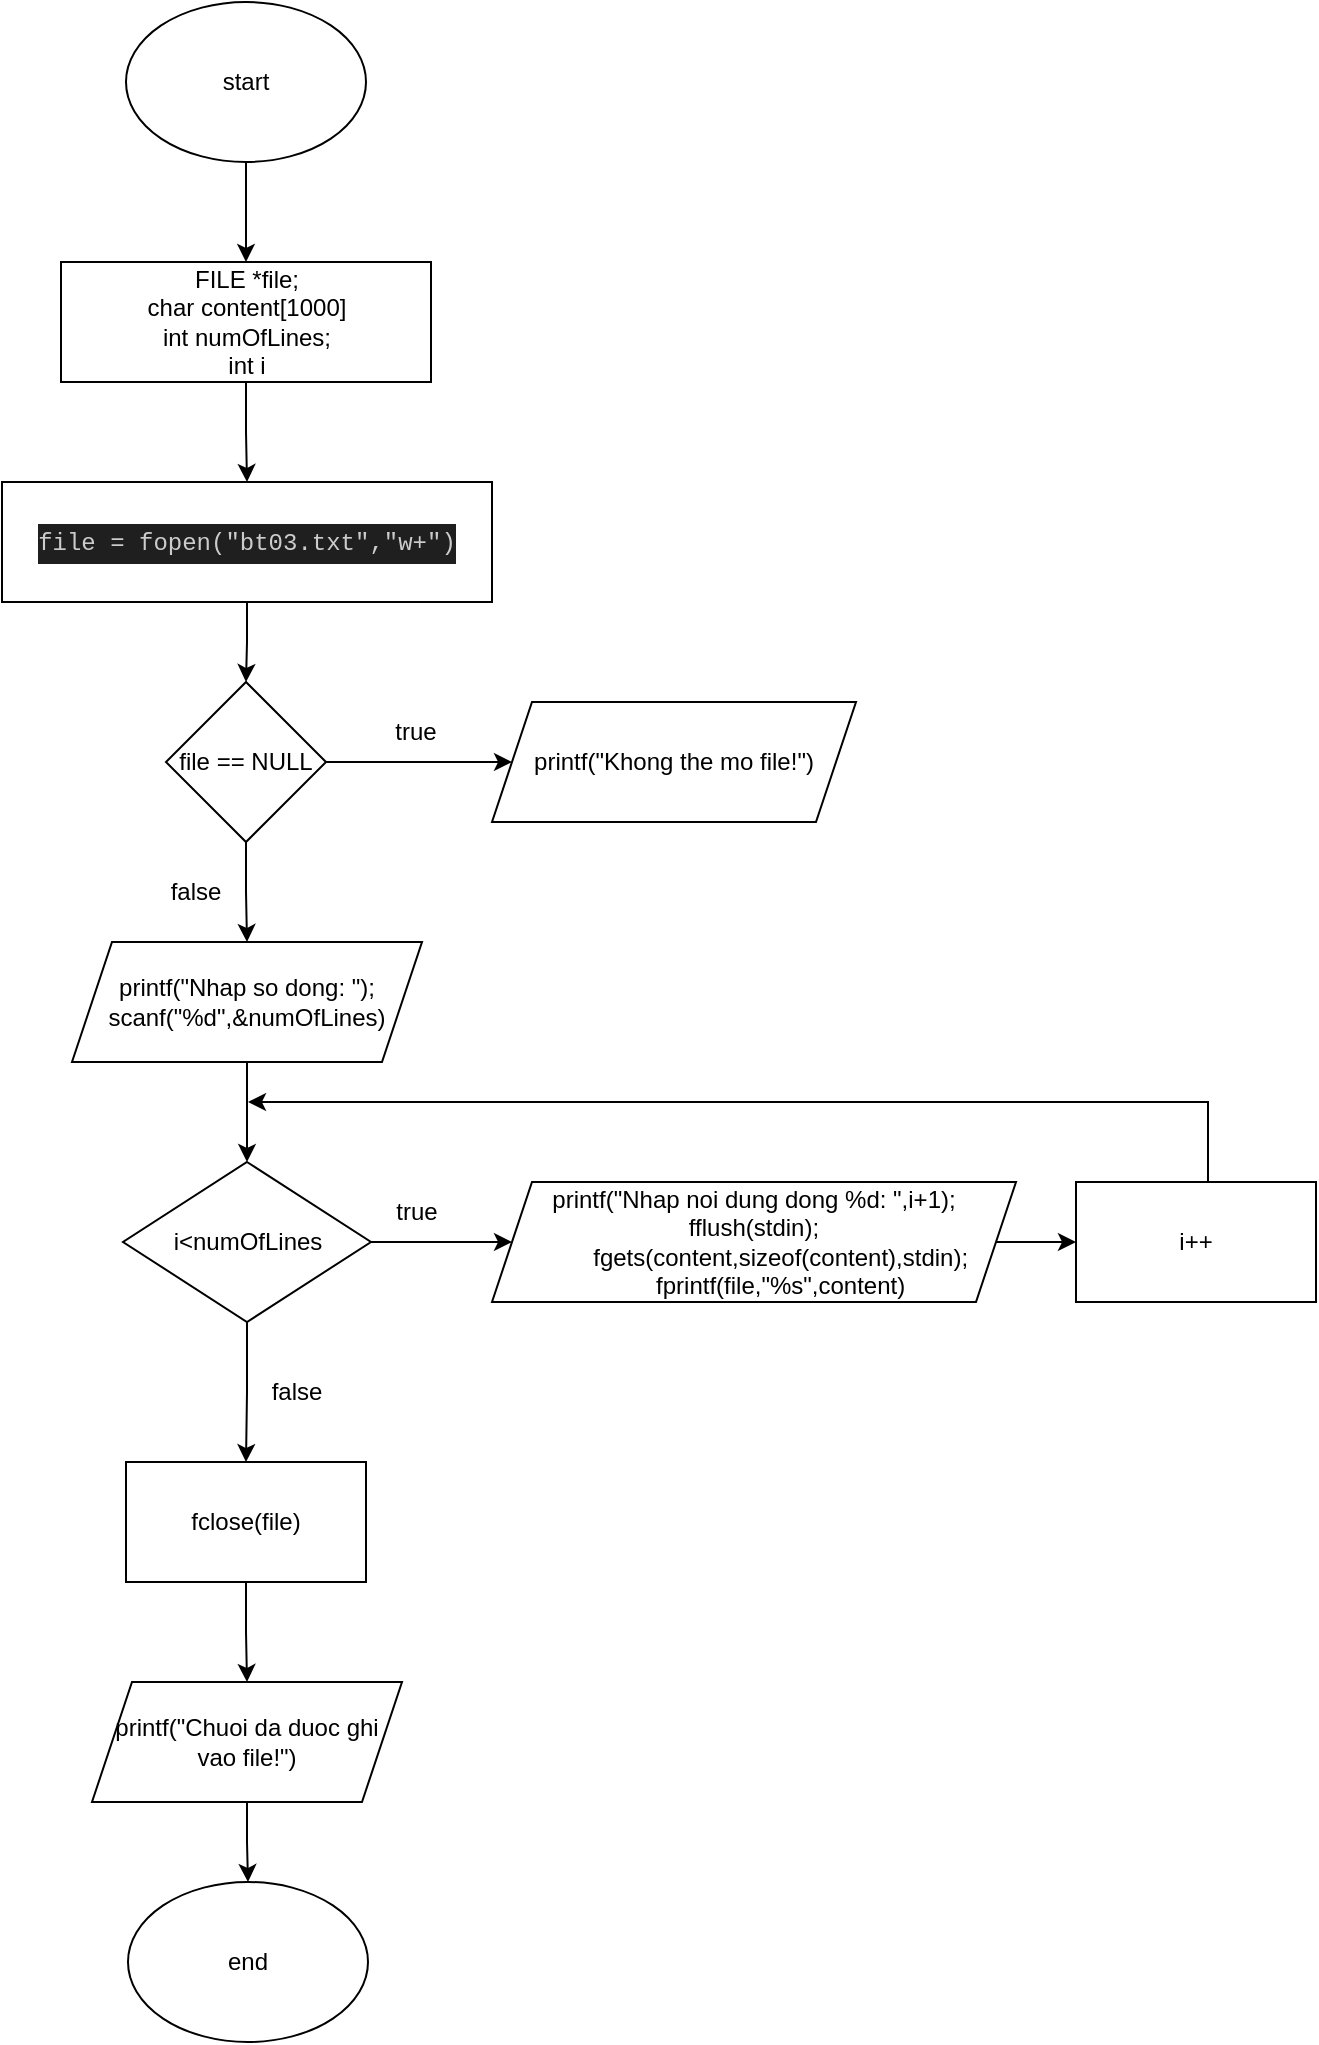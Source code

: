<mxfile version="22.1.5" type="device">
  <diagram id="C5RBs43oDa-KdzZeNtuy" name="Page-1">
    <mxGraphModel dx="1120" dy="478" grid="1" gridSize="10" guides="1" tooltips="1" connect="1" arrows="1" fold="1" page="1" pageScale="1" pageWidth="827" pageHeight="1169" math="0" shadow="0">
      <root>
        <mxCell id="WIyWlLk6GJQsqaUBKTNV-0" />
        <mxCell id="WIyWlLk6GJQsqaUBKTNV-1" parent="WIyWlLk6GJQsqaUBKTNV-0" />
        <mxCell id="6mDNWC-LGQarrIo2JmYS-0" value="" style="edgeStyle=orthogonalEdgeStyle;rounded=0;orthogonalLoop=1;jettySize=auto;html=1;entryX=0.5;entryY=0;entryDx=0;entryDy=0;" edge="1" parent="WIyWlLk6GJQsqaUBKTNV-1" source="6mDNWC-LGQarrIo2JmYS-1" target="6mDNWC-LGQarrIo2JmYS-27">
          <mxGeometry relative="1" as="geometry">
            <mxPoint x="425" y="180" as="targetPoint" />
          </mxGeometry>
        </mxCell>
        <mxCell id="6mDNWC-LGQarrIo2JmYS-1" value="start" style="ellipse;whiteSpace=wrap;html=1;" vertex="1" parent="WIyWlLk6GJQsqaUBKTNV-1">
          <mxGeometry x="365" y="20" width="120" height="80" as="geometry" />
        </mxCell>
        <mxCell id="6mDNWC-LGQarrIo2JmYS-2" value="" style="edgeStyle=orthogonalEdgeStyle;rounded=0;orthogonalLoop=1;jettySize=auto;html=1;exitX=0.5;exitY=1;exitDx=0;exitDy=0;" edge="1" parent="WIyWlLk6GJQsqaUBKTNV-1" source="6mDNWC-LGQarrIo2JmYS-27" target="6mDNWC-LGQarrIo2JmYS-5">
          <mxGeometry relative="1" as="geometry">
            <mxPoint x="425" y="260" as="sourcePoint" />
          </mxGeometry>
        </mxCell>
        <mxCell id="6mDNWC-LGQarrIo2JmYS-4" value="" style="edgeStyle=orthogonalEdgeStyle;rounded=0;orthogonalLoop=1;jettySize=auto;html=1;" edge="1" parent="WIyWlLk6GJQsqaUBKTNV-1" source="6mDNWC-LGQarrIo2JmYS-5" target="6mDNWC-LGQarrIo2JmYS-8">
          <mxGeometry relative="1" as="geometry" />
        </mxCell>
        <mxCell id="6mDNWC-LGQarrIo2JmYS-5" value="&lt;div style=&quot;background-color: rgb(31, 31, 31); line-height: 19px;&quot;&gt;&lt;font face=&quot;Consolas, Courier New, monospace&quot; color=&quot;#cccccc&quot;&gt;file = fopen(&quot;bt03.txt&quot;,&quot;w+&quot;)&lt;/font&gt;&lt;br&gt;&lt;/div&gt;" style="rounded=0;whiteSpace=wrap;html=1;" vertex="1" parent="WIyWlLk6GJQsqaUBKTNV-1">
          <mxGeometry x="303" y="260" width="245" height="60" as="geometry" />
        </mxCell>
        <mxCell id="6mDNWC-LGQarrIo2JmYS-6" value="" style="edgeStyle=orthogonalEdgeStyle;rounded=0;orthogonalLoop=1;jettySize=auto;html=1;" edge="1" parent="WIyWlLk6GJQsqaUBKTNV-1" source="6mDNWC-LGQarrIo2JmYS-8" target="6mDNWC-LGQarrIo2JmYS-9">
          <mxGeometry relative="1" as="geometry" />
        </mxCell>
        <mxCell id="6mDNWC-LGQarrIo2JmYS-29" style="edgeStyle=orthogonalEdgeStyle;rounded=0;orthogonalLoop=1;jettySize=auto;html=1;" edge="1" parent="WIyWlLk6GJQsqaUBKTNV-1" source="6mDNWC-LGQarrIo2JmYS-8" target="6mDNWC-LGQarrIo2JmYS-28">
          <mxGeometry relative="1" as="geometry" />
        </mxCell>
        <mxCell id="6mDNWC-LGQarrIo2JmYS-8" value="file == NULL" style="rhombus;whiteSpace=wrap;html=1;rounded=0;" vertex="1" parent="WIyWlLk6GJQsqaUBKTNV-1">
          <mxGeometry x="385" y="360" width="80" height="80" as="geometry" />
        </mxCell>
        <mxCell id="6mDNWC-LGQarrIo2JmYS-9" value="printf(&quot;Khong the mo file!&quot;)" style="shape=parallelogram;perimeter=parallelogramPerimeter;whiteSpace=wrap;html=1;fixedSize=1;" vertex="1" parent="WIyWlLk6GJQsqaUBKTNV-1">
          <mxGeometry x="548" y="370" width="182" height="60" as="geometry" />
        </mxCell>
        <mxCell id="6mDNWC-LGQarrIo2JmYS-12" value="true" style="text;html=1;strokeColor=none;fillColor=none;align=center;verticalAlign=middle;whiteSpace=wrap;rounded=0;" vertex="1" parent="WIyWlLk6GJQsqaUBKTNV-1">
          <mxGeometry x="480" y="370" width="60" height="30" as="geometry" />
        </mxCell>
        <mxCell id="6mDNWC-LGQarrIo2JmYS-13" value="false" style="text;html=1;strokeColor=none;fillColor=none;align=center;verticalAlign=middle;whiteSpace=wrap;rounded=0;" vertex="1" parent="WIyWlLk6GJQsqaUBKTNV-1">
          <mxGeometry x="370" y="450" width="60" height="30" as="geometry" />
        </mxCell>
        <mxCell id="6mDNWC-LGQarrIo2JmYS-27" value="&lt;div&gt;FILE *file;&lt;/div&gt;&lt;div&gt;char content[1000]&lt;span style=&quot;&quot;&gt;&lt;/span&gt;&lt;/div&gt;&lt;div&gt;&lt;div&gt;int numOfLines;&lt;/div&gt;&lt;div&gt;int i&lt;span style=&quot;&quot;&gt;&lt;/span&gt;&lt;/div&gt;&lt;/div&gt;" style="rounded=0;whiteSpace=wrap;html=1;" vertex="1" parent="WIyWlLk6GJQsqaUBKTNV-1">
          <mxGeometry x="332.5" y="150" width="185" height="60" as="geometry" />
        </mxCell>
        <mxCell id="6mDNWC-LGQarrIo2JmYS-32" value="" style="edgeStyle=orthogonalEdgeStyle;rounded=0;orthogonalLoop=1;jettySize=auto;html=1;" edge="1" parent="WIyWlLk6GJQsqaUBKTNV-1" source="6mDNWC-LGQarrIo2JmYS-28" target="6mDNWC-LGQarrIo2JmYS-31">
          <mxGeometry relative="1" as="geometry" />
        </mxCell>
        <mxCell id="6mDNWC-LGQarrIo2JmYS-28" value="&lt;div&gt;printf(&quot;Nhap so dong: &quot;);&lt;/div&gt;&lt;div&gt;scanf(&quot;%d&quot;,&amp;amp;numOfLines)&lt;span style=&quot;&quot;&gt;&lt;/span&gt;&lt;/div&gt;" style="shape=parallelogram;perimeter=parallelogramPerimeter;whiteSpace=wrap;html=1;fixedSize=1;" vertex="1" parent="WIyWlLk6GJQsqaUBKTNV-1">
          <mxGeometry x="338" y="490" width="175" height="60" as="geometry" />
        </mxCell>
        <mxCell id="6mDNWC-LGQarrIo2JmYS-34" value="" style="edgeStyle=orthogonalEdgeStyle;rounded=0;orthogonalLoop=1;jettySize=auto;html=1;" edge="1" parent="WIyWlLk6GJQsqaUBKTNV-1" source="6mDNWC-LGQarrIo2JmYS-31" target="6mDNWC-LGQarrIo2JmYS-33">
          <mxGeometry relative="1" as="geometry" />
        </mxCell>
        <mxCell id="6mDNWC-LGQarrIo2JmYS-41" value="" style="edgeStyle=orthogonalEdgeStyle;rounded=0;orthogonalLoop=1;jettySize=auto;html=1;" edge="1" parent="WIyWlLk6GJQsqaUBKTNV-1" source="6mDNWC-LGQarrIo2JmYS-31" target="6mDNWC-LGQarrIo2JmYS-40">
          <mxGeometry relative="1" as="geometry" />
        </mxCell>
        <mxCell id="6mDNWC-LGQarrIo2JmYS-31" value="i&amp;lt;numOfLines" style="rhombus;whiteSpace=wrap;html=1;" vertex="1" parent="WIyWlLk6GJQsqaUBKTNV-1">
          <mxGeometry x="363.5" y="600" width="124" height="80" as="geometry" />
        </mxCell>
        <mxCell id="6mDNWC-LGQarrIo2JmYS-36" value="" style="edgeStyle=orthogonalEdgeStyle;rounded=0;orthogonalLoop=1;jettySize=auto;html=1;" edge="1" parent="WIyWlLk6GJQsqaUBKTNV-1" source="6mDNWC-LGQarrIo2JmYS-33" target="6mDNWC-LGQarrIo2JmYS-35">
          <mxGeometry relative="1" as="geometry" />
        </mxCell>
        <mxCell id="6mDNWC-LGQarrIo2JmYS-33" value="&lt;div&gt;printf(&quot;Nhap noi dung dong %d: &quot;,i+1);&lt;/div&gt;&lt;div&gt;fflush(stdin);&lt;span style=&quot;&quot;&gt;&lt;/span&gt;&lt;/div&gt;&lt;div&gt;&lt;span style=&quot;&quot;&gt;&lt;span style=&quot;&quot;&gt;&lt;span style=&quot;white-space: pre;&quot;&gt;&amp;nbsp;&amp;nbsp;&amp;nbsp;&amp;nbsp;&lt;/span&gt;&lt;span style=&quot;white-space: pre;&quot;&gt;&amp;nbsp;&amp;nbsp;&amp;nbsp;&amp;nbsp;&lt;/span&gt;&lt;/span&gt;fgets(content,sizeof(content),stdin);&lt;/span&gt;&lt;/div&gt;&lt;div&gt;&lt;span style=&quot;&quot;&gt;&lt;span style=&quot;&quot;&gt;&lt;span style=&quot;white-space: pre;&quot;&gt;&amp;nbsp;&amp;nbsp;&amp;nbsp;&amp;nbsp;&lt;/span&gt;&lt;span style=&quot;white-space: pre;&quot;&gt;&amp;nbsp;&amp;nbsp;&amp;nbsp;&amp;nbsp;&lt;/span&gt;&lt;/span&gt;fprintf(file,&quot;%s&quot;,content)&lt;/span&gt;&lt;/div&gt;" style="shape=parallelogram;perimeter=parallelogramPerimeter;whiteSpace=wrap;html=1;fixedSize=1;" vertex="1" parent="WIyWlLk6GJQsqaUBKTNV-1">
          <mxGeometry x="548" y="610" width="262" height="60" as="geometry" />
        </mxCell>
        <mxCell id="6mDNWC-LGQarrIo2JmYS-38" style="edgeStyle=orthogonalEdgeStyle;rounded=0;orthogonalLoop=1;jettySize=auto;html=1;" edge="1" parent="WIyWlLk6GJQsqaUBKTNV-1">
          <mxGeometry relative="1" as="geometry">
            <mxPoint x="426" y="570" as="targetPoint" />
            <mxPoint x="906" y="610" as="sourcePoint" />
            <Array as="points">
              <mxPoint x="906" y="580" />
              <mxPoint x="906" y="580" />
            </Array>
          </mxGeometry>
        </mxCell>
        <mxCell id="6mDNWC-LGQarrIo2JmYS-35" value="i++" style="rounded=0;whiteSpace=wrap;html=1;" vertex="1" parent="WIyWlLk6GJQsqaUBKTNV-1">
          <mxGeometry x="840" y="610" width="120" height="60" as="geometry" />
        </mxCell>
        <mxCell id="6mDNWC-LGQarrIo2JmYS-39" value="true" style="text;html=1;align=center;verticalAlign=middle;resizable=0;points=[];autosize=1;strokeColor=none;fillColor=none;" vertex="1" parent="WIyWlLk6GJQsqaUBKTNV-1">
          <mxGeometry x="490" y="610" width="40" height="30" as="geometry" />
        </mxCell>
        <mxCell id="6mDNWC-LGQarrIo2JmYS-44" value="" style="edgeStyle=orthogonalEdgeStyle;rounded=0;orthogonalLoop=1;jettySize=auto;html=1;" edge="1" parent="WIyWlLk6GJQsqaUBKTNV-1" source="6mDNWC-LGQarrIo2JmYS-40" target="6mDNWC-LGQarrIo2JmYS-43">
          <mxGeometry relative="1" as="geometry" />
        </mxCell>
        <mxCell id="6mDNWC-LGQarrIo2JmYS-40" value="fclose(file)" style="rounded=0;whiteSpace=wrap;html=1;" vertex="1" parent="WIyWlLk6GJQsqaUBKTNV-1">
          <mxGeometry x="365" y="750" width="120" height="60" as="geometry" />
        </mxCell>
        <mxCell id="6mDNWC-LGQarrIo2JmYS-42" value="false" style="text;html=1;align=center;verticalAlign=middle;resizable=0;points=[];autosize=1;strokeColor=none;fillColor=none;" vertex="1" parent="WIyWlLk6GJQsqaUBKTNV-1">
          <mxGeometry x="425" y="700" width="50" height="30" as="geometry" />
        </mxCell>
        <mxCell id="6mDNWC-LGQarrIo2JmYS-46" value="" style="edgeStyle=orthogonalEdgeStyle;rounded=0;orthogonalLoop=1;jettySize=auto;html=1;" edge="1" parent="WIyWlLk6GJQsqaUBKTNV-1" source="6mDNWC-LGQarrIo2JmYS-43" target="6mDNWC-LGQarrIo2JmYS-45">
          <mxGeometry relative="1" as="geometry" />
        </mxCell>
        <mxCell id="6mDNWC-LGQarrIo2JmYS-43" value="printf(&quot;Chuoi da duoc ghi vao file!&quot;)" style="shape=parallelogram;perimeter=parallelogramPerimeter;whiteSpace=wrap;html=1;fixedSize=1;" vertex="1" parent="WIyWlLk6GJQsqaUBKTNV-1">
          <mxGeometry x="348" y="860" width="155" height="60" as="geometry" />
        </mxCell>
        <mxCell id="6mDNWC-LGQarrIo2JmYS-45" value="end" style="ellipse;whiteSpace=wrap;html=1;" vertex="1" parent="WIyWlLk6GJQsqaUBKTNV-1">
          <mxGeometry x="366" y="960" width="120" height="80" as="geometry" />
        </mxCell>
      </root>
    </mxGraphModel>
  </diagram>
</mxfile>
